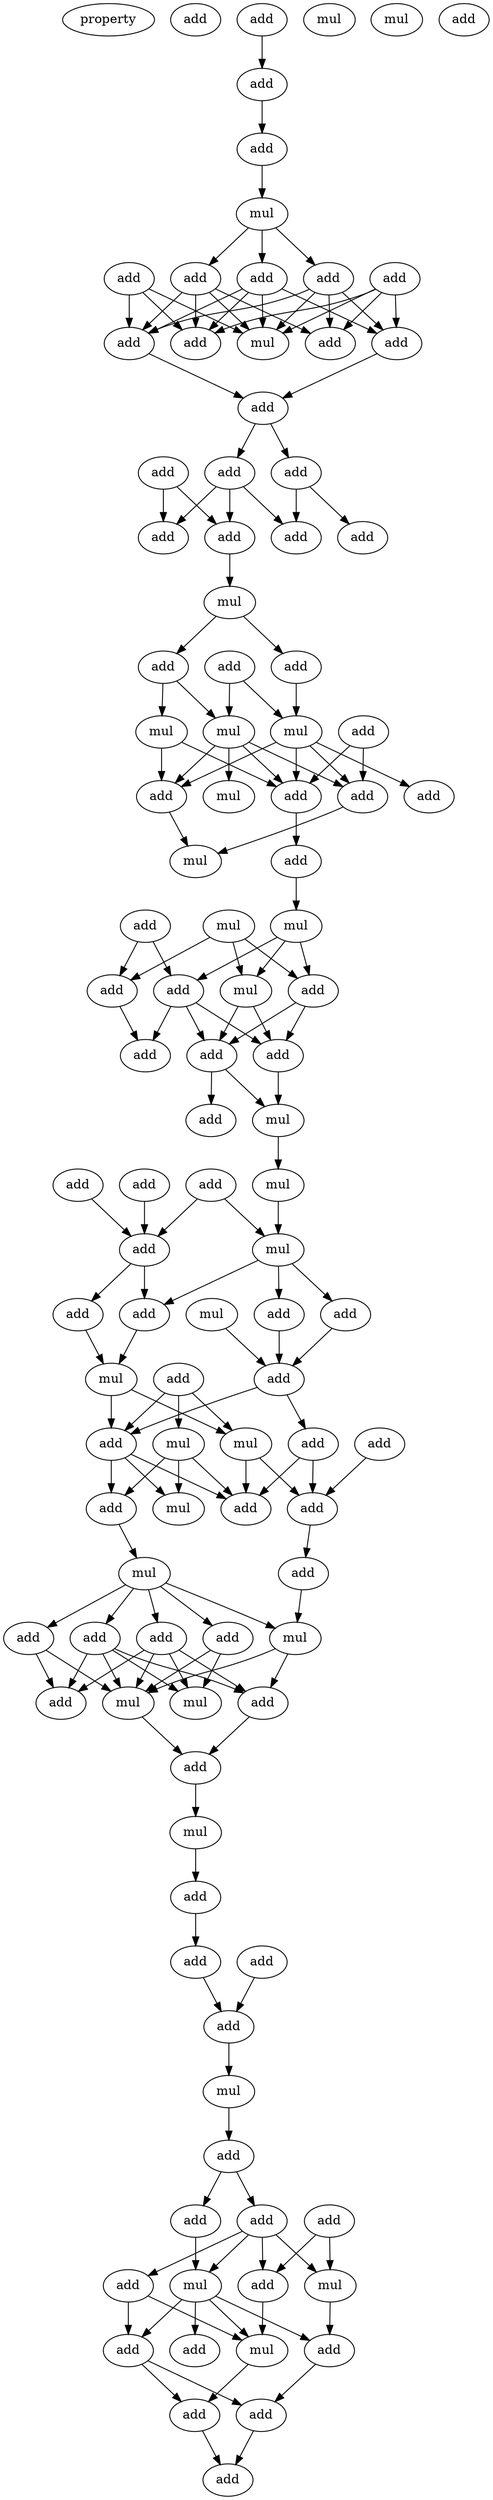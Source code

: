 digraph {
    node [fontcolor=black]
    property [mul=2,lf=1.8]
    0 [ label = add ];
    1 [ label = add ];
    2 [ label = add ];
    3 [ label = add ];
    4 [ label = mul ];
    5 [ label = mul ];
    6 [ label = add ];
    7 [ label = add ];
    8 [ label = add ];
    9 [ label = add ];
    10 [ label = add ];
    11 [ label = mul ];
    12 [ label = add ];
    13 [ label = add ];
    14 [ label = add ];
    15 [ label = add ];
    16 [ label = add ];
    17 [ label = add ];
    18 [ label = add ];
    19 [ label = add ];
    20 [ label = add ];
    21 [ label = add ];
    22 [ label = add ];
    23 [ label = add ];
    24 [ label = mul ];
    25 [ label = add ];
    26 [ label = add ];
    27 [ label = add ];
    28 [ label = add ];
    29 [ label = mul ];
    30 [ label = mul ];
    31 [ label = mul ];
    32 [ label = mul ];
    33 [ label = add ];
    34 [ label = add ];
    35 [ label = add ];
    36 [ label = add ];
    37 [ label = mul ];
    38 [ label = add ];
    39 [ label = add ];
    40 [ label = mul ];
    41 [ label = mul ];
    42 [ label = add ];
    43 [ label = add ];
    44 [ label = mul ];
    45 [ label = add ];
    46 [ label = add ];
    47 [ label = add ];
    48 [ label = add ];
    49 [ label = add ];
    50 [ label = mul ];
    51 [ label = add ];
    52 [ label = add ];
    53 [ label = mul ];
    54 [ label = add ];
    55 [ label = add ];
    56 [ label = mul ];
    57 [ label = add ];
    58 [ label = add ];
    59 [ label = mul ];
    60 [ label = add ];
    61 [ label = add ];
    62 [ label = add ];
    63 [ label = mul ];
    64 [ label = add ];
    65 [ label = mul ];
    66 [ label = mul ];
    67 [ label = add ];
    68 [ label = add ];
    69 [ label = add ];
    70 [ label = add ];
    71 [ label = add ];
    72 [ label = mul ];
    73 [ label = add ];
    74 [ label = add ];
    75 [ label = mul ];
    76 [ label = add ];
    77 [ label = mul ];
    78 [ label = add ];
    79 [ label = add ];
    80 [ label = add ];
    81 [ label = mul ];
    82 [ label = add ];
    83 [ label = add ];
    84 [ label = mul ];
    85 [ label = add ];
    86 [ label = mul ];
    87 [ label = mul ];
    88 [ label = add ];
    89 [ label = add ];
    90 [ label = add ];
    91 [ label = add ];
    92 [ label = add ];
    93 [ label = mul ];
    94 [ label = add ];
    95 [ label = add ];
    96 [ label = add ];
    97 [ label = add ];
    98 [ label = mul ];
    99 [ label = mul ];
    100 [ label = add ];
    101 [ label = add ];
    102 [ label = add ];
    103 [ label = add ];
    104 [ label = mul ];
    105 [ label = add ];
    106 [ label = add ];
    107 [ label = add ];
    108 [ label = add ];
    1 -> 2 [ name = 0 ];
    2 -> 3 [ name = 1 ];
    3 -> 5 [ name = 2 ];
    5 -> 6 [ name = 3 ];
    5 -> 9 [ name = 4 ];
    5 -> 10 [ name = 5 ];
    6 -> 11 [ name = 6 ];
    6 -> 12 [ name = 7 ];
    6 -> 13 [ name = 8 ];
    6 -> 15 [ name = 9 ];
    7 -> 11 [ name = 10 ];
    7 -> 12 [ name = 11 ];
    7 -> 15 [ name = 12 ];
    8 -> 11 [ name = 13 ];
    8 -> 13 [ name = 14 ];
    8 -> 14 [ name = 15 ];
    8 -> 15 [ name = 16 ];
    9 -> 11 [ name = 17 ];
    9 -> 12 [ name = 18 ];
    9 -> 14 [ name = 19 ];
    9 -> 15 [ name = 20 ];
    10 -> 11 [ name = 21 ];
    10 -> 12 [ name = 22 ];
    10 -> 13 [ name = 23 ];
    10 -> 14 [ name = 24 ];
    12 -> 16 [ name = 25 ];
    14 -> 16 [ name = 26 ];
    16 -> 18 [ name = 27 ];
    16 -> 19 [ name = 28 ];
    17 -> 20 [ name = 29 ];
    17 -> 21 [ name = 30 ];
    18 -> 20 [ name = 31 ];
    18 -> 21 [ name = 32 ];
    18 -> 22 [ name = 33 ];
    19 -> 22 [ name = 34 ];
    19 -> 23 [ name = 35 ];
    20 -> 24 [ name = 36 ];
    24 -> 25 [ name = 37 ];
    24 -> 27 [ name = 38 ];
    25 -> 29 [ name = 39 ];
    26 -> 29 [ name = 40 ];
    26 -> 30 [ name = 41 ];
    27 -> 30 [ name = 42 ];
    27 -> 31 [ name = 43 ];
    28 -> 35 [ name = 44 ];
    28 -> 36 [ name = 45 ];
    29 -> 33 [ name = 46 ];
    29 -> 34 [ name = 47 ];
    29 -> 35 [ name = 48 ];
    29 -> 36 [ name = 49 ];
    30 -> 32 [ name = 50 ];
    30 -> 33 [ name = 51 ];
    30 -> 35 [ name = 52 ];
    30 -> 36 [ name = 53 ];
    31 -> 33 [ name = 54 ];
    31 -> 35 [ name = 55 ];
    33 -> 37 [ name = 56 ];
    35 -> 38 [ name = 57 ];
    36 -> 37 [ name = 58 ];
    38 -> 40 [ name = 59 ];
    39 -> 42 [ name = 60 ];
    39 -> 43 [ name = 61 ];
    40 -> 42 [ name = 62 ];
    40 -> 44 [ name = 63 ];
    40 -> 45 [ name = 64 ];
    41 -> 43 [ name = 65 ];
    41 -> 44 [ name = 66 ];
    41 -> 45 [ name = 67 ];
    42 -> 46 [ name = 68 ];
    42 -> 47 [ name = 69 ];
    42 -> 48 [ name = 70 ];
    43 -> 46 [ name = 71 ];
    44 -> 47 [ name = 72 ];
    44 -> 48 [ name = 73 ];
    45 -> 47 [ name = 74 ];
    45 -> 48 [ name = 75 ];
    47 -> 50 [ name = 76 ];
    48 -> 49 [ name = 77 ];
    48 -> 50 [ name = 78 ];
    50 -> 53 [ name = 79 ];
    51 -> 55 [ name = 80 ];
    51 -> 56 [ name = 81 ];
    52 -> 55 [ name = 82 ];
    53 -> 56 [ name = 83 ];
    54 -> 55 [ name = 84 ];
    55 -> 57 [ name = 85 ];
    55 -> 58 [ name = 86 ];
    56 -> 57 [ name = 87 ];
    56 -> 60 [ name = 88 ];
    56 -> 61 [ name = 89 ];
    57 -> 63 [ name = 90 ];
    58 -> 63 [ name = 91 ];
    59 -> 62 [ name = 92 ];
    60 -> 62 [ name = 93 ];
    61 -> 62 [ name = 94 ];
    62 -> 68 [ name = 95 ];
    62 -> 69 [ name = 96 ];
    63 -> 65 [ name = 97 ];
    63 -> 69 [ name = 98 ];
    64 -> 65 [ name = 99 ];
    64 -> 66 [ name = 100 ];
    64 -> 69 [ name = 101 ];
    65 -> 70 [ name = 102 ];
    65 -> 73 [ name = 103 ];
    66 -> 70 [ name = 104 ];
    66 -> 71 [ name = 105 ];
    66 -> 72 [ name = 106 ];
    67 -> 73 [ name = 107 ];
    68 -> 70 [ name = 108 ];
    68 -> 73 [ name = 109 ];
    69 -> 70 [ name = 110 ];
    69 -> 71 [ name = 111 ];
    69 -> 72 [ name = 112 ];
    71 -> 75 [ name = 113 ];
    73 -> 74 [ name = 114 ];
    74 -> 77 [ name = 115 ];
    75 -> 76 [ name = 116 ];
    75 -> 77 [ name = 117 ];
    75 -> 78 [ name = 118 ];
    75 -> 79 [ name = 119 ];
    75 -> 80 [ name = 120 ];
    76 -> 81 [ name = 121 ];
    76 -> 82 [ name = 122 ];
    76 -> 83 [ name = 123 ];
    76 -> 84 [ name = 124 ];
    77 -> 81 [ name = 125 ];
    77 -> 82 [ name = 126 ];
    78 -> 81 [ name = 127 ];
    78 -> 84 [ name = 128 ];
    79 -> 81 [ name = 129 ];
    79 -> 83 [ name = 130 ];
    80 -> 81 [ name = 131 ];
    80 -> 82 [ name = 132 ];
    80 -> 83 [ name = 133 ];
    80 -> 84 [ name = 134 ];
    81 -> 85 [ name = 135 ];
    82 -> 85 [ name = 136 ];
    85 -> 87 [ name = 137 ];
    87 -> 88 [ name = 138 ];
    88 -> 90 [ name = 139 ];
    90 -> 92 [ name = 140 ];
    91 -> 92 [ name = 141 ];
    92 -> 93 [ name = 142 ];
    93 -> 94 [ name = 143 ];
    94 -> 95 [ name = 144 ];
    94 -> 96 [ name = 145 ];
    95 -> 98 [ name = 146 ];
    95 -> 99 [ name = 147 ];
    95 -> 100 [ name = 148 ];
    95 -> 101 [ name = 149 ];
    96 -> 99 [ name = 150 ];
    97 -> 98 [ name = 151 ];
    97 -> 101 [ name = 152 ];
    98 -> 105 [ name = 153 ];
    99 -> 102 [ name = 154 ];
    99 -> 103 [ name = 155 ];
    99 -> 104 [ name = 156 ];
    99 -> 105 [ name = 157 ];
    100 -> 102 [ name = 158 ];
    100 -> 104 [ name = 159 ];
    101 -> 104 [ name = 160 ];
    102 -> 106 [ name = 161 ];
    102 -> 107 [ name = 162 ];
    104 -> 107 [ name = 163 ];
    105 -> 106 [ name = 164 ];
    106 -> 108 [ name = 165 ];
    107 -> 108 [ name = 166 ];
}
